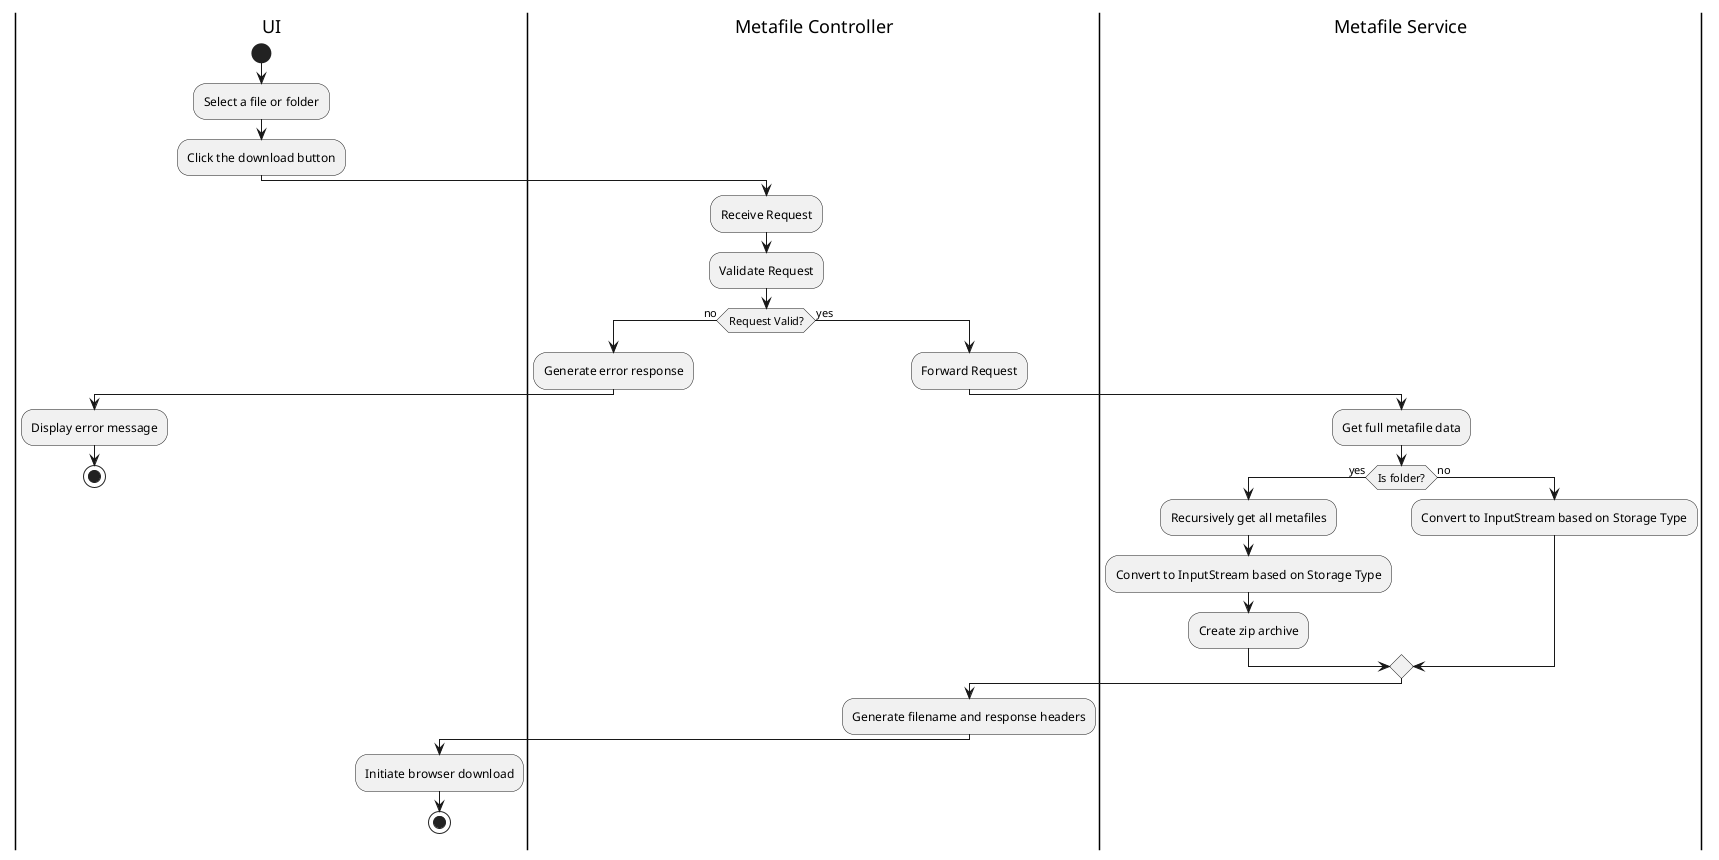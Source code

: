 @startuml
|UI|
start
:Select a file or folder;
:Click the download button;
|Metafile Controller|
:Receive Request;
:Validate Request;
if (Request Valid?) then (no)
  |Metafile Controller|
  :Generate error response;
  |UI|
  :Display error message;
  stop
else (yes)
  |Metafile Controller|
  :Forward Request;
  |Metafile Service|
  :Get full metafile data;
  if (Is folder?) then (yes)
    :Recursively get all metafiles;
    :Convert to InputStream based on Storage Type;
    :Create zip archive;
  else (no)
    :Convert to InputStream based on Storage Type;
  endif
  |Metafile Controller|
  :Generate filename and response headers;
  |UI|
  :Initiate browser download;
  stop
endif
@enduml